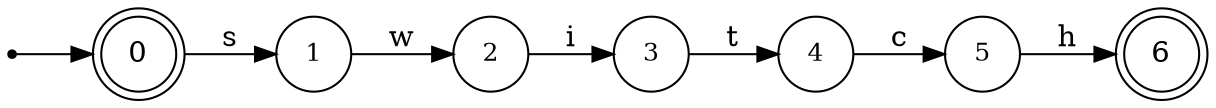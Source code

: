 digraph finite_state_machine {
	rankdir=LR;
	size="10,10"

	node [ shape = doublecircle, label = "0", fontsize  = 14] n0;

	node [ shape = circle, label = "1", fontsize  = 12] n1;
	node [ shape = circle, label = "2", fontsize  = 12] n2;
	node [ shape = circle, label = "3", fontsize  = 12] n3;
	node [ shape = circle, label = "4", fontsize  = 12] n4;
	node [ shape = circle, label = "5", fontsize  = 12] n5;

	node [ shape = doublecircle, label = "6", fontsize  = 14] n6;

	node [shape = point ]; qi
	qi -> n0;

	n0 -> n1 [ label = "s" ];
	n1 -> n2 [ label = "w" ];
	n2 -> n3 [ label = "i" ];
	n3 -> n4 [ label = "t" ];
	n4 -> n5 [ label = "c" ];
	n5 -> n6 [ label = "h" ];
}